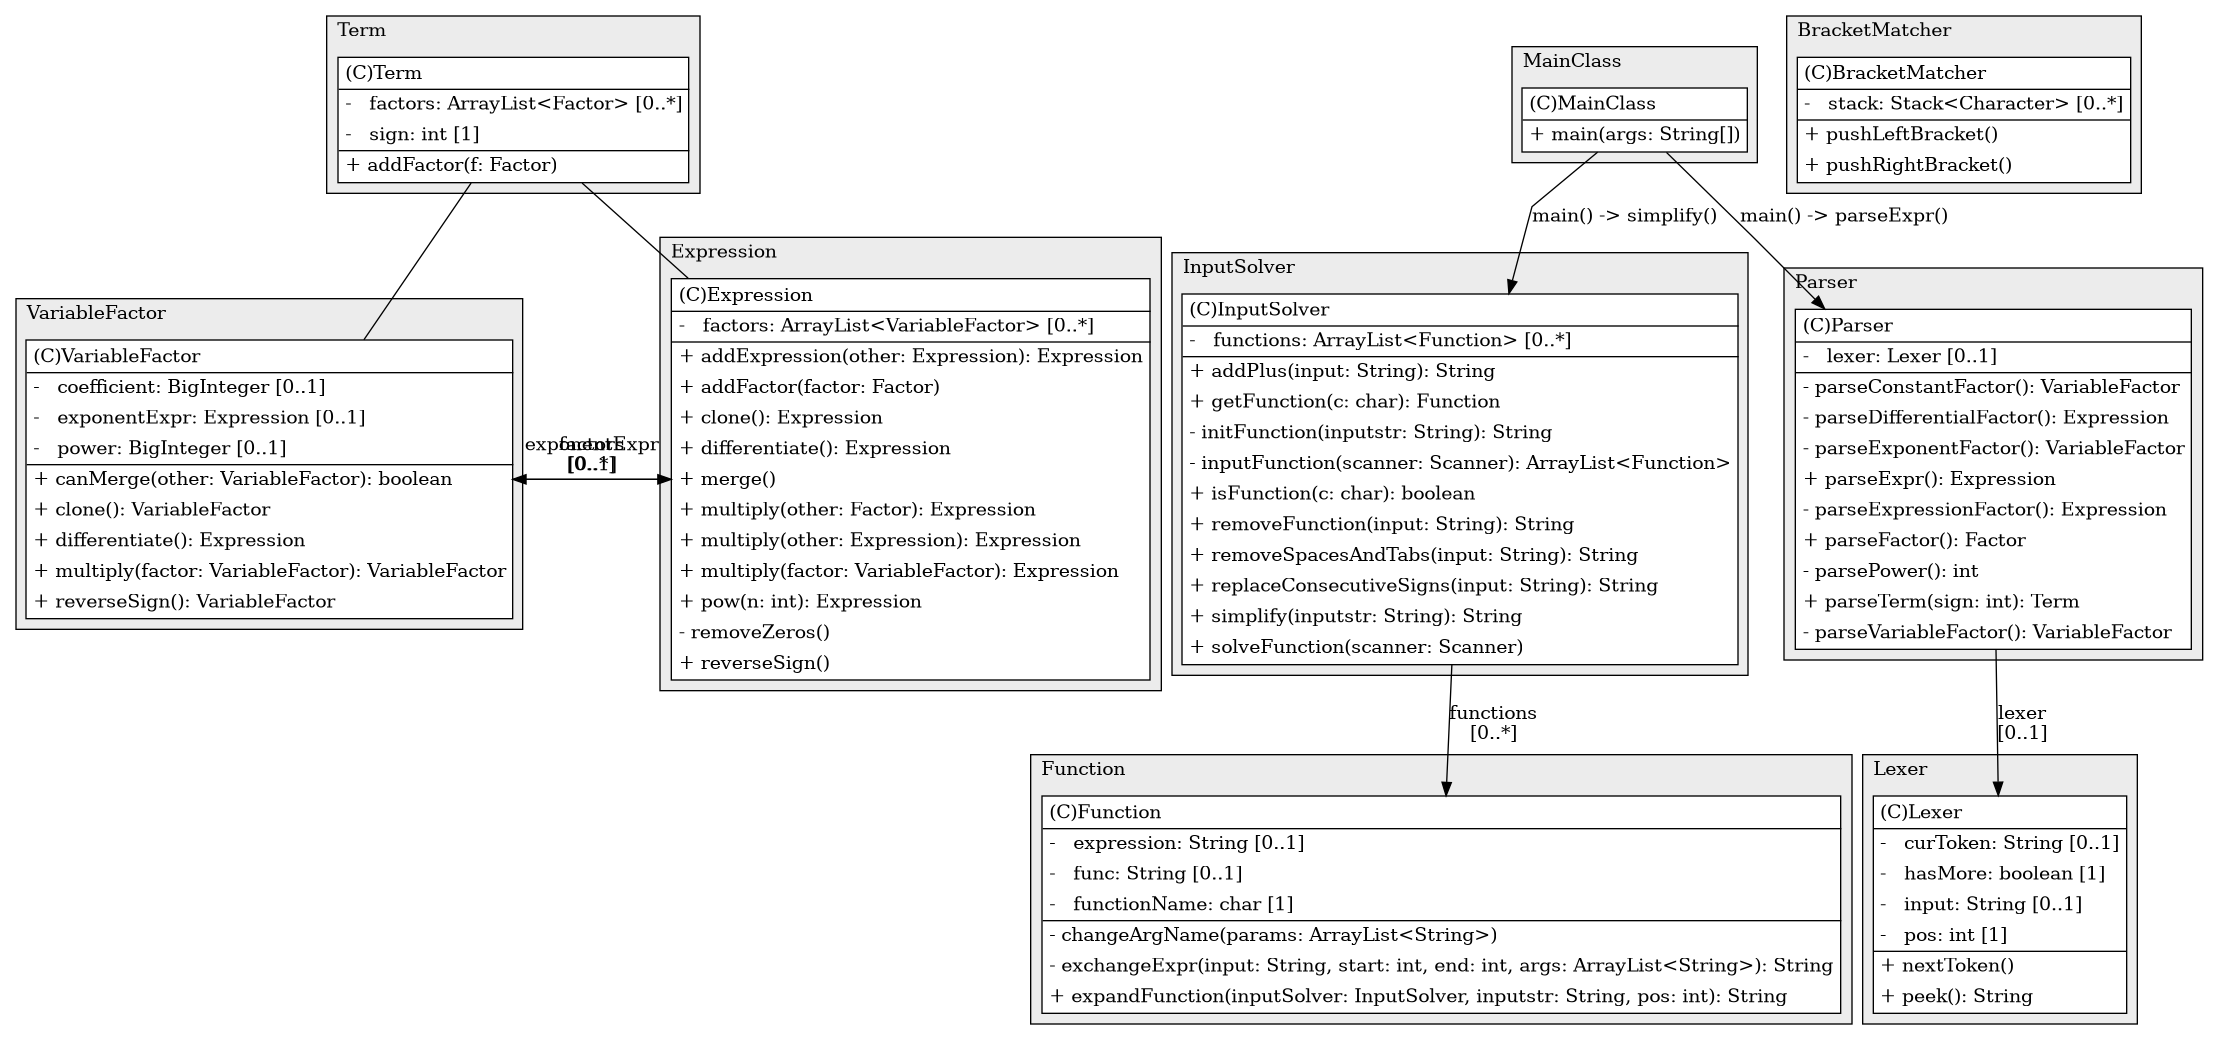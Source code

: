 @startuml

/' diagram meta data start
config=StructureConfiguration;
{
  "projectClassification": {
    "searchMode": "OpenProject", // OpenProject, AllProjects
    "includedProjects": "",
    "pathEndKeywords": "*.impl",
    "isClientPath": "",
    "isClientName": "",
    "isTestPath": "",
    "isTestName": "",
    "isMappingPath": "",
    "isMappingName": "",
    "isDataAccessPath": "",
    "isDataAccessName": "",
    "isDataStructurePath": "",
    "isDataStructureName": "",
    "isInterfaceStructuresPath": "",
    "isInterfaceStructuresName": "",
    "isEntryPointPath": "",
    "isEntryPointName": "",
    "treatFinalFieldsAsMandatory": false
  },
  "graphRestriction": {
    "classPackageExcludeFilter": "",
    "classPackageIncludeFilter": "",
    "classNameExcludeFilter": "",
    "classNameIncludeFilter": "",
    "methodNameExcludeFilter": "",
    "methodNameIncludeFilter": "",
    "removeByInheritance": "", // inheritance/annotation based filtering is done in a second step
    "removeByAnnotation": "",
    "removeByClassPackage": "", // cleanup the graph after inheritance/annotation based filtering is done
    "removeByClassName": "",
    "cutMappings": false,
    "cutEnum": true,
    "cutTests": true,
    "cutClient": true,
    "cutDataAccess": false,
    "cutInterfaceStructures": false,
    "cutDataStructures": false,
    "cutGetterAndSetter": true,
    "cutConstructors": true
  },
  "graphTraversal": {
    "forwardDepth": 6,
    "backwardDepth": 6,
    "classPackageExcludeFilter": "",
    "classPackageIncludeFilter": "",
    "classNameExcludeFilter": "",
    "classNameIncludeFilter": "",
    "methodNameExcludeFilter": "",
    "methodNameIncludeFilter": "",
    "hideMappings": false,
    "hideDataStructures": false,
    "hidePrivateMethods": true,
    "hideInterfaceCalls": true, // indirection: implementation -> interface (is hidden) -> implementation
    "onlyShowApplicationEntryPoints": false, // root node is included
    "useMethodCallsForStructureDiagram": "ForwardOnly" // ForwardOnly, BothDirections, No
  },
  "details": {
    "aggregation": "GroupByClass", // ByClass, GroupByClass, None
    "showClassGenericTypes": true,
    "showMethods": true,
    "showMethodParameterNames": true,
    "showMethodParameterTypes": true,
    "showMethodReturnType": true,
    "showPackageLevels": 2,
    "showDetailedClassStructure": true
  },
  "rootClass": "MainClass",
  "extensionCallbackMethod": "" // qualified.class.name#methodName - signature: public static String method(String)
}
diagram meta data end '/



digraph g {
    rankdir="TB"
    splines=polyline
    

'nodes 
subgraph cluster_1071888139 { 
   	label=VariableFactor
	labeljust=l
	fillcolor="#ececec"
	style=filled
   
   VariableFactor1071888139[
	label=<<TABLE BORDER="1" CELLBORDER="0" CELLPADDING="4" CELLSPACING="0">
<TR><TD ALIGN="LEFT" >(C)VariableFactor</TD></TR>
<HR/>
<TR><TD ALIGN="LEFT" >-   coefficient: BigInteger [0..1]</TD></TR>
<TR><TD ALIGN="LEFT" >-   exponentExpr: Expression [0..1]</TD></TR>
<TR><TD ALIGN="LEFT" >-   power: BigInteger [0..1]</TD></TR>
<HR/>
<TR><TD ALIGN="LEFT" >+ canMerge(other: VariableFactor): boolean</TD></TR>
<TR><TD ALIGN="LEFT" >+ clone(): VariableFactor</TD></TR>
<TR><TD ALIGN="LEFT" >+ differentiate(): Expression</TD></TR>
<TR><TD ALIGN="LEFT" >+ multiply(factor: VariableFactor): VariableFactor</TD></TR>
<TR><TD ALIGN="LEFT" >+ reverseSign(): VariableFactor</TD></TR>
</TABLE>>
	style=filled
	margin=0
	shape=plaintext
	fillcolor="#FFFFFF"
];
} 

subgraph cluster_1357106269 { 
   	label=InputSolver
	labeljust=l
	fillcolor="#ececec"
	style=filled
   
   InputSolver1357106269[
	label=<<TABLE BORDER="1" CELLBORDER="0" CELLPADDING="4" CELLSPACING="0">
<TR><TD ALIGN="LEFT" >(C)InputSolver</TD></TR>
<HR/>
<TR><TD ALIGN="LEFT" >-   functions: ArrayList&lt;Function&gt; [0..*]</TD></TR>
<HR/>
<TR><TD ALIGN="LEFT" >+ addPlus(input: String): String</TD></TR>
<TR><TD ALIGN="LEFT" >+ getFunction(c: char): Function</TD></TR>
<TR><TD ALIGN="LEFT" >- initFunction(inputstr: String): String</TD></TR>
<TR><TD ALIGN="LEFT" >- inputFunction(scanner: Scanner): ArrayList&lt;Function&gt;</TD></TR>
<TR><TD ALIGN="LEFT" >+ isFunction(c: char): boolean</TD></TR>
<TR><TD ALIGN="LEFT" >+ removeFunction(input: String): String</TD></TR>
<TR><TD ALIGN="LEFT" >+ removeSpacesAndTabs(input: String): String</TD></TR>
<TR><TD ALIGN="LEFT" >+ replaceConsecutiveSigns(input: String): String</TD></TR>
<TR><TD ALIGN="LEFT" >+ simplify(inputstr: String): String</TD></TR>
<TR><TD ALIGN="LEFT" >+ solveFunction(scanner: Scanner)</TD></TR>
</TABLE>>
	style=filled
	margin=0
	shape=plaintext
	fillcolor="#FFFFFF"
];
} 

subgraph cluster_1445582840 { 
   	label=Function
	labeljust=l
	fillcolor="#ececec"
	style=filled
   
   Function1445582840[
	label=<<TABLE BORDER="1" CELLBORDER="0" CELLPADDING="4" CELLSPACING="0">
<TR><TD ALIGN="LEFT" >(C)Function</TD></TR>
<HR/>
<TR><TD ALIGN="LEFT" >-   expression: String [0..1]</TD></TR>
<TR><TD ALIGN="LEFT" >-   func: String [0..1]</TD></TR>
<TR><TD ALIGN="LEFT" >-   functionName: char [1]</TD></TR>
<HR/>
<TR><TD ALIGN="LEFT" >- changeArgName(params: ArrayList&lt;String&gt;)</TD></TR>
<TR><TD ALIGN="LEFT" >- exchangeExpr(input: String, start: int, end: int, args: ArrayList&lt;String&gt;): String</TD></TR>
<TR><TD ALIGN="LEFT" >+ expandFunction(inputSolver: InputSolver, inputstr: String, pos: int): String</TD></TR>
</TABLE>>
	style=filled
	margin=0
	shape=plaintext
	fillcolor="#FFFFFF"
];
} 

subgraph cluster_1726840607 { 
   	label=MainClass
	labeljust=l
	fillcolor="#ececec"
	style=filled
   
   MainClass1726840607[
	label=<<TABLE BORDER="1" CELLBORDER="0" CELLPADDING="4" CELLSPACING="0">
<TR><TD ALIGN="LEFT" >(C)MainClass</TD></TR>
<HR/>
<TR><TD ALIGN="LEFT" >+ main(args: String[])</TD></TR>
</TABLE>>
	style=filled
	margin=0
	shape=plaintext
	fillcolor="#FFFFFF"
];
} 

subgraph cluster_1911543745 { 
   	label=Parser
	labeljust=l
	fillcolor="#ececec"
	style=filled
   
   Parser1911543745[
	label=<<TABLE BORDER="1" CELLBORDER="0" CELLPADDING="4" CELLSPACING="0">
<TR><TD ALIGN="LEFT" >(C)Parser</TD></TR>
<HR/>
<TR><TD ALIGN="LEFT" >-   lexer: Lexer [0..1]</TD></TR>
<HR/>
<TR><TD ALIGN="LEFT" >- parseConstantFactor(): VariableFactor</TD></TR>
<TR><TD ALIGN="LEFT" >- parseDifferentialFactor(): Expression</TD></TR>
<TR><TD ALIGN="LEFT" >- parseExponentFactor(): VariableFactor</TD></TR>
<TR><TD ALIGN="LEFT" >+ parseExpr(): Expression</TD></TR>
<TR><TD ALIGN="LEFT" >- parseExpressionFactor(): Expression</TD></TR>
<TR><TD ALIGN="LEFT" >+ parseFactor(): Factor</TD></TR>
<TR><TD ALIGN="LEFT" >- parsePower(): int</TD></TR>
<TR><TD ALIGN="LEFT" >+ parseTerm(sign: int): Term</TD></TR>
<TR><TD ALIGN="LEFT" >- parseVariableFactor(): VariableFactor</TD></TR>
</TABLE>>
	style=filled
	margin=0
	shape=plaintext
	fillcolor="#FFFFFF"
];
} 

subgraph cluster_198012600 { 
   	label=Expression
	labeljust=l
	fillcolor="#ececec"
	style=filled
   
   Expression198012600[
	label=<<TABLE BORDER="1" CELLBORDER="0" CELLPADDING="4" CELLSPACING="0">
<TR><TD ALIGN="LEFT" >(C)Expression</TD></TR>
<HR/>
<TR><TD ALIGN="LEFT" >-   factors: ArrayList&lt;VariableFactor&gt; [0..*]</TD></TR>
<HR/>
<TR><TD ALIGN="LEFT" >+ addExpression(other: Expression): Expression</TD></TR>
<TR><TD ALIGN="LEFT" >+ addFactor(factor: Factor)</TD></TR>
<TR><TD ALIGN="LEFT" >+ clone(): Expression</TD></TR>
<TR><TD ALIGN="LEFT" >+ differentiate(): Expression</TD></TR>
<TR><TD ALIGN="LEFT" >+ merge()</TD></TR>
<TR><TD ALIGN="LEFT" >+ multiply(other: Factor): Expression</TD></TR>
<TR><TD ALIGN="LEFT" >+ multiply(other: Expression): Expression</TD></TR>
<TR><TD ALIGN="LEFT" >+ multiply(factor: VariableFactor): Expression</TD></TR>
<TR><TD ALIGN="LEFT" >+ pow(n: int): Expression</TD></TR>
<TR><TD ALIGN="LEFT" >- removeZeros()</TD></TR>
<TR><TD ALIGN="LEFT" >+ reverseSign()</TD></TR>
</TABLE>>
	style=filled
	margin=0
	shape=plaintext
	fillcolor="#FFFFFF"
];
} 

subgraph cluster_2603148 { 
   	label=Term
	labeljust=l
	fillcolor="#ececec"
	style=filled
   
   Term2603148[
	label=<<TABLE BORDER="1" CELLBORDER="0" CELLPADDING="4" CELLSPACING="0">
<TR><TD ALIGN="LEFT" >(C)Term</TD></TR>
<HR/>
<TR><TD ALIGN="LEFT" >-   factors: ArrayList&lt;Factor&gt; [0..*]</TD></TR>
<TR><TD ALIGN="LEFT" >-   sign: int [1]</TD></TR>
<HR/>
<TR><TD ALIGN="LEFT" >+ addFactor(f: Factor)</TD></TR>
</TABLE>>
	style=filled
	margin=0
	shape=plaintext
	fillcolor="#FFFFFF"
];
} 

subgraph cluster_73315052 { 
   	label=Lexer
	labeljust=l
	fillcolor="#ececec"
	style=filled
   
   Lexer73315052[
	label=<<TABLE BORDER="1" CELLBORDER="0" CELLPADDING="4" CELLSPACING="0">
<TR><TD ALIGN="LEFT" >(C)Lexer</TD></TR>
<HR/>
<TR><TD ALIGN="LEFT" >-   curToken: String [0..1]</TD></TR>
<TR><TD ALIGN="LEFT" >-   hasMore: boolean [1]</TD></TR>
<TR><TD ALIGN="LEFT" >-   input: String [0..1]</TD></TR>
<TR><TD ALIGN="LEFT" >-   pos: int [1]</TD></TR>
<HR/>
<TR><TD ALIGN="LEFT" >+ nextToken()</TD></TR>
<TR><TD ALIGN="LEFT" >+ peek(): String</TD></TR>
</TABLE>>
	style=filled
	margin=0
	shape=plaintext
	fillcolor="#FFFFFF"
];
} 

subgraph cluster_827929482 { 
   	label=BracketMatcher
	labeljust=l
	fillcolor="#ececec"
	style=filled
   
   BracketMatcher827929482[
	label=<<TABLE BORDER="1" CELLBORDER="0" CELLPADDING="4" CELLSPACING="0">
<TR><TD ALIGN="LEFT" >(C)BracketMatcher</TD></TR>
<HR/>
<TR><TD ALIGN="LEFT" >-   stack: Stack&lt;Character&gt; [0..*]</TD></TR>
<HR/>
<TR><TD ALIGN="LEFT" >+ pushLeftBracket()</TD></TR>
<TR><TD ALIGN="LEFT" >+ pushRightBracket()</TD></TR>
</TABLE>>
	style=filled
	margin=0
	shape=plaintext
	fillcolor="#FFFFFF"
];
} 

'edges    
Expression198012600 -> VariableFactor1071888139[label="factors
[0..*]"];
InputSolver1357106269 -> Function1445582840[label="functions
[0..*]"];
MainClass1726840607 -> InputSolver1357106269[label="main() -> simplify()"];
MainClass1726840607 -> Parser1911543745[label="main() -> parseExpr()"];
Parser1911543745 -> Lexer73315052[label="lexer
[0..1]"];
Term2603148 -> Expression198012600[arrowhead=none];
Term2603148 -> VariableFactor1071888139[arrowhead=none];
VariableFactor1071888139 -> Expression198012600[label="exponentExpr
[0..1]"];
    
}
@enduml